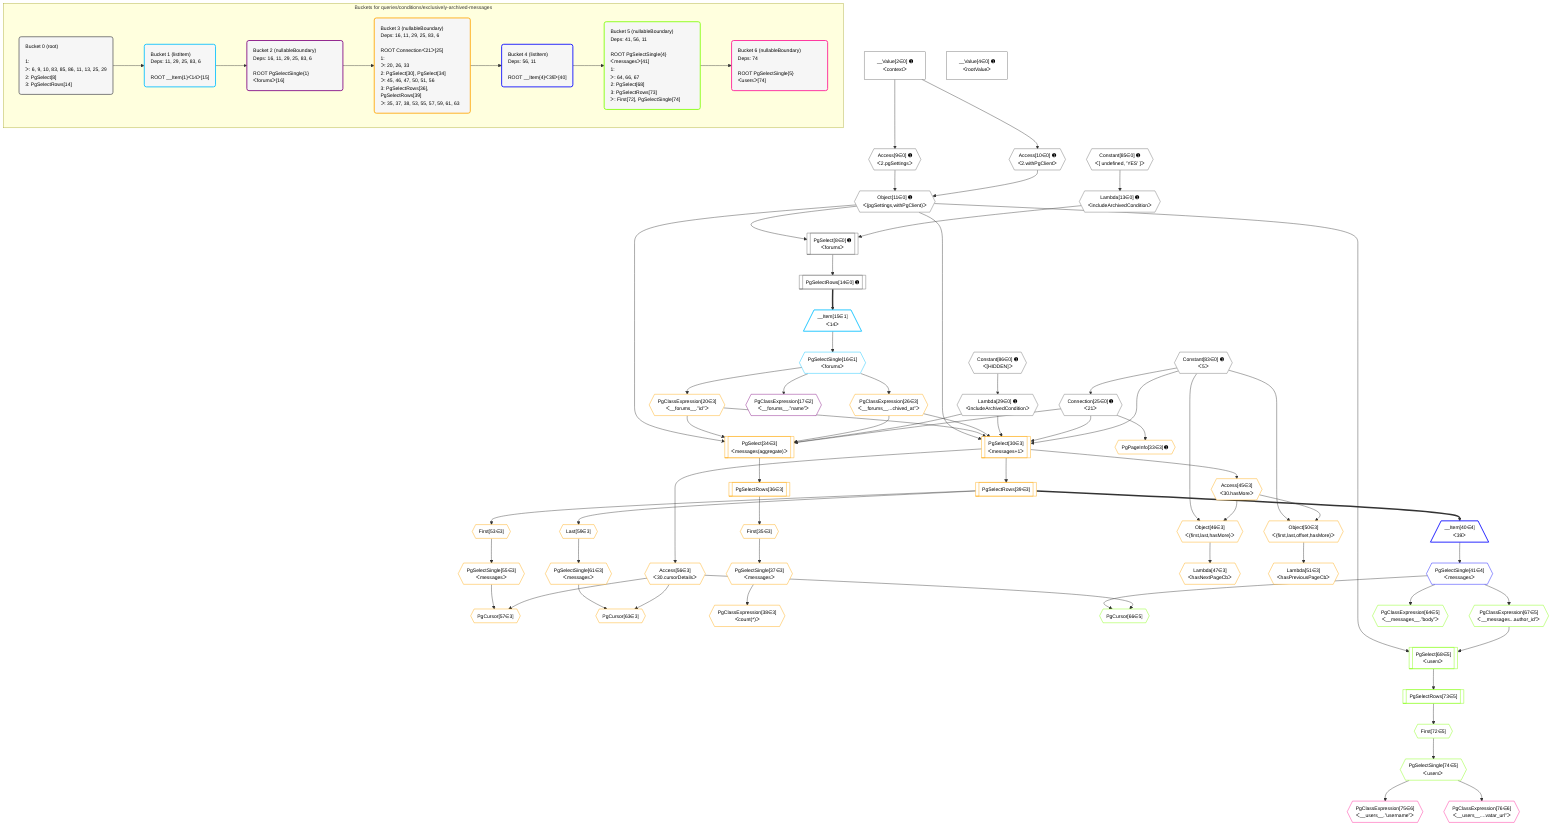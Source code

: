 %%{init: {'themeVariables': { 'fontSize': '12px'}}}%%
graph TD
    classDef path fill:#eee,stroke:#000,color:#000
    classDef plan fill:#fff,stroke-width:1px,color:#000
    classDef itemplan fill:#fff,stroke-width:2px,color:#000
    classDef unbatchedplan fill:#dff,stroke-width:1px,color:#000
    classDef sideeffectplan fill:#fcc,stroke-width:2px,color:#000
    classDef bucket fill:#f6f6f6,color:#000,stroke-width:2px,text-align:left

    subgraph "Buckets for queries/conditions/exclusively-archived-messages"
    Bucket0("Bucket 0 (root)<br /><br />1: <br />ᐳ: 6, 9, 10, 83, 85, 86, 11, 13, 25, 29<br />2: PgSelect[8]<br />3: PgSelectRows[14]"):::bucket
    Bucket1("Bucket 1 (listItem)<br />Deps: 11, 29, 25, 83, 6<br /><br />ROOT __Item{1}ᐸ14ᐳ[15]"):::bucket
    Bucket2("Bucket 2 (nullableBoundary)<br />Deps: 16, 11, 29, 25, 83, 6<br /><br />ROOT PgSelectSingle{1}ᐸforumsᐳ[16]"):::bucket
    Bucket3("Bucket 3 (nullableBoundary)<br />Deps: 16, 11, 29, 25, 83, 6<br /><br />ROOT Connectionᐸ21ᐳ[25]<br />1: <br />ᐳ: 20, 26, 33<br />2: PgSelect[30], PgSelect[34]<br />ᐳ: 45, 46, 47, 50, 51, 56<br />3: PgSelectRows[36], PgSelectRows[39]<br />ᐳ: 35, 37, 38, 53, 55, 57, 59, 61, 63"):::bucket
    Bucket4("Bucket 4 (listItem)<br />Deps: 56, 11<br /><br />ROOT __Item{4}ᐸ39ᐳ[40]"):::bucket
    Bucket5("Bucket 5 (nullableBoundary)<br />Deps: 41, 56, 11<br /><br />ROOT PgSelectSingle{4}ᐸmessagesᐳ[41]<br />1: <br />ᐳ: 64, 66, 67<br />2: PgSelect[68]<br />3: PgSelectRows[73]<br />ᐳ: First[72], PgSelectSingle[74]"):::bucket
    Bucket6("Bucket 6 (nullableBoundary)<br />Deps: 74<br /><br />ROOT PgSelectSingle{5}ᐸusersᐳ[74]"):::bucket
    end
    Bucket0 --> Bucket1
    Bucket1 --> Bucket2
    Bucket2 --> Bucket3
    Bucket3 --> Bucket4
    Bucket4 --> Bucket5
    Bucket5 --> Bucket6

    %% plan dependencies
    PgSelect8[["PgSelect[8∈0] ➊<br />ᐸforumsᐳ"]]:::plan
    Object11{{"Object[11∈0] ➊<br />ᐸ{pgSettings,withPgClient}ᐳ"}}:::plan
    Lambda13{{"Lambda[13∈0] ➊<br />ᐸincludeArchivedConditionᐳ"}}:::plan
    Object11 & Lambda13 --> PgSelect8
    Access9{{"Access[9∈0] ➊<br />ᐸ2.pgSettingsᐳ"}}:::plan
    Access10{{"Access[10∈0] ➊<br />ᐸ2.withPgClientᐳ"}}:::plan
    Access9 & Access10 --> Object11
    __Value2["__Value[2∈0] ➊<br />ᐸcontextᐳ"]:::plan
    __Value2 --> Access9
    __Value2 --> Access10
    Constant85{{"Constant[85∈0] ➊<br />ᐸ[ undefined, 'YES' ]ᐳ"}}:::plan
    Constant85 --> Lambda13
    PgSelectRows14[["PgSelectRows[14∈0] ➊"]]:::plan
    PgSelect8 --> PgSelectRows14
    Connection25{{"Connection[25∈0] ➊<br />ᐸ21ᐳ"}}:::plan
    Constant83{{"Constant[83∈0] ➊<br />ᐸ5ᐳ"}}:::plan
    Constant83 --> Connection25
    Lambda29{{"Lambda[29∈0] ➊<br />ᐸincludeArchivedConditionᐳ"}}:::plan
    Constant86{{"Constant[86∈0] ➊<br />ᐸ[HIDDEN]ᐳ"}}:::plan
    Constant86 --> Lambda29
    __Value4["__Value[4∈0] ➊<br />ᐸrootValueᐳ"]:::plan
    __Item15[/"__Item[15∈1]<br />ᐸ14ᐳ"\]:::itemplan
    PgSelectRows14 ==> __Item15
    PgSelectSingle16{{"PgSelectSingle[16∈1]<br />ᐸforumsᐳ"}}:::plan
    __Item15 --> PgSelectSingle16
    PgClassExpression17{{"PgClassExpression[17∈2]<br />ᐸ__forums__.”name”ᐳ"}}:::plan
    PgSelectSingle16 --> PgClassExpression17
    PgSelect30[["PgSelect[30∈3]<br />ᐸmessages+1ᐳ"]]:::plan
    PgClassExpression20{{"PgClassExpression[20∈3]<br />ᐸ__forums__.”id”ᐳ"}}:::plan
    PgClassExpression26{{"PgClassExpression[26∈3]<br />ᐸ__forums__...chived_at”ᐳ"}}:::plan
    Object11 & PgClassExpression20 & PgClassExpression26 & Lambda29 & Connection25 & Constant83 --> PgSelect30
    PgSelect34[["PgSelect[34∈3]<br />ᐸmessages(aggregate)ᐳ"]]:::plan
    Object11 & PgClassExpression20 & PgClassExpression26 & Lambda29 & Connection25 --> PgSelect34
    Object50{{"Object[50∈3]<br />ᐸ{first,last,offset,hasMore}ᐳ"}}:::plan
    Access45{{"Access[45∈3]<br />ᐸ30.hasMoreᐳ"}}:::plan
    Constant83 & Access45 --> Object50
    Object46{{"Object[46∈3]<br />ᐸ{first,last,hasMore}ᐳ"}}:::plan
    Constant83 & Access45 --> Object46
    PgCursor57{{"PgCursor[57∈3]"}}:::plan
    PgSelectSingle55{{"PgSelectSingle[55∈3]<br />ᐸmessagesᐳ"}}:::plan
    Access56{{"Access[56∈3]<br />ᐸ30.cursorDetailsᐳ"}}:::plan
    PgSelectSingle55 & Access56 --> PgCursor57
    PgCursor63{{"PgCursor[63∈3]"}}:::plan
    PgSelectSingle61{{"PgSelectSingle[61∈3]<br />ᐸmessagesᐳ"}}:::plan
    PgSelectSingle61 & Access56 --> PgCursor63
    PgSelectSingle16 --> PgClassExpression20
    PgSelectSingle16 --> PgClassExpression26
    PgPageInfo33{{"PgPageInfo[33∈3] ➊"}}:::plan
    Connection25 --> PgPageInfo33
    First35{{"First[35∈3]"}}:::plan
    PgSelectRows36[["PgSelectRows[36∈3]"]]:::plan
    PgSelectRows36 --> First35
    PgSelect34 --> PgSelectRows36
    PgSelectSingle37{{"PgSelectSingle[37∈3]<br />ᐸmessagesᐳ"}}:::plan
    First35 --> PgSelectSingle37
    PgClassExpression38{{"PgClassExpression[38∈3]<br />ᐸcount(*)ᐳ"}}:::plan
    PgSelectSingle37 --> PgClassExpression38
    PgSelectRows39[["PgSelectRows[39∈3]"]]:::plan
    PgSelect30 --> PgSelectRows39
    PgSelect30 --> Access45
    Lambda47{{"Lambda[47∈3]<br />ᐸhasNextPageCbᐳ"}}:::plan
    Object46 --> Lambda47
    Lambda51{{"Lambda[51∈3]<br />ᐸhasPreviousPageCbᐳ"}}:::plan
    Object50 --> Lambda51
    First53{{"First[53∈3]"}}:::plan
    PgSelectRows39 --> First53
    First53 --> PgSelectSingle55
    PgSelect30 --> Access56
    Last59{{"Last[59∈3]"}}:::plan
    PgSelectRows39 --> Last59
    Last59 --> PgSelectSingle61
    __Item40[/"__Item[40∈4]<br />ᐸ39ᐳ"\]:::itemplan
    PgSelectRows39 ==> __Item40
    PgSelectSingle41{{"PgSelectSingle[41∈4]<br />ᐸmessagesᐳ"}}:::plan
    __Item40 --> PgSelectSingle41
    PgCursor66{{"PgCursor[66∈5]"}}:::plan
    PgSelectSingle41 & Access56 --> PgCursor66
    PgSelect68[["PgSelect[68∈5]<br />ᐸusersᐳ"]]:::plan
    PgClassExpression67{{"PgClassExpression[67∈5]<br />ᐸ__messages...author_id”ᐳ"}}:::plan
    Object11 & PgClassExpression67 --> PgSelect68
    PgClassExpression64{{"PgClassExpression[64∈5]<br />ᐸ__messages__.”body”ᐳ"}}:::plan
    PgSelectSingle41 --> PgClassExpression64
    PgSelectSingle41 --> PgClassExpression67
    First72{{"First[72∈5]"}}:::plan
    PgSelectRows73[["PgSelectRows[73∈5]"]]:::plan
    PgSelectRows73 --> First72
    PgSelect68 --> PgSelectRows73
    PgSelectSingle74{{"PgSelectSingle[74∈5]<br />ᐸusersᐳ"}}:::plan
    First72 --> PgSelectSingle74
    PgClassExpression75{{"PgClassExpression[75∈6]<br />ᐸ__users__.”username”ᐳ"}}:::plan
    PgSelectSingle74 --> PgClassExpression75
    PgClassExpression76{{"PgClassExpression[76∈6]<br />ᐸ__users__....vatar_url”ᐳ"}}:::plan
    PgSelectSingle74 --> PgClassExpression76

    %% define steps
    classDef bucket0 stroke:#696969
    class Bucket0,__Value2,__Value4,PgSelect8,Access9,Access10,Object11,Lambda13,PgSelectRows14,Connection25,Lambda29,Constant83,Constant85,Constant86 bucket0
    classDef bucket1 stroke:#00bfff
    class Bucket1,__Item15,PgSelectSingle16 bucket1
    classDef bucket2 stroke:#7f007f
    class Bucket2,PgClassExpression17 bucket2
    classDef bucket3 stroke:#ffa500
    class Bucket3,PgClassExpression20,PgClassExpression26,PgSelect30,PgPageInfo33,PgSelect34,First35,PgSelectRows36,PgSelectSingle37,PgClassExpression38,PgSelectRows39,Access45,Object46,Lambda47,Object50,Lambda51,First53,PgSelectSingle55,Access56,PgCursor57,Last59,PgSelectSingle61,PgCursor63 bucket3
    classDef bucket4 stroke:#0000ff
    class Bucket4,__Item40,PgSelectSingle41 bucket4
    classDef bucket5 stroke:#7fff00
    class Bucket5,PgClassExpression64,PgCursor66,PgClassExpression67,PgSelect68,First72,PgSelectRows73,PgSelectSingle74 bucket5
    classDef bucket6 stroke:#ff1493
    class Bucket6,PgClassExpression75,PgClassExpression76 bucket6